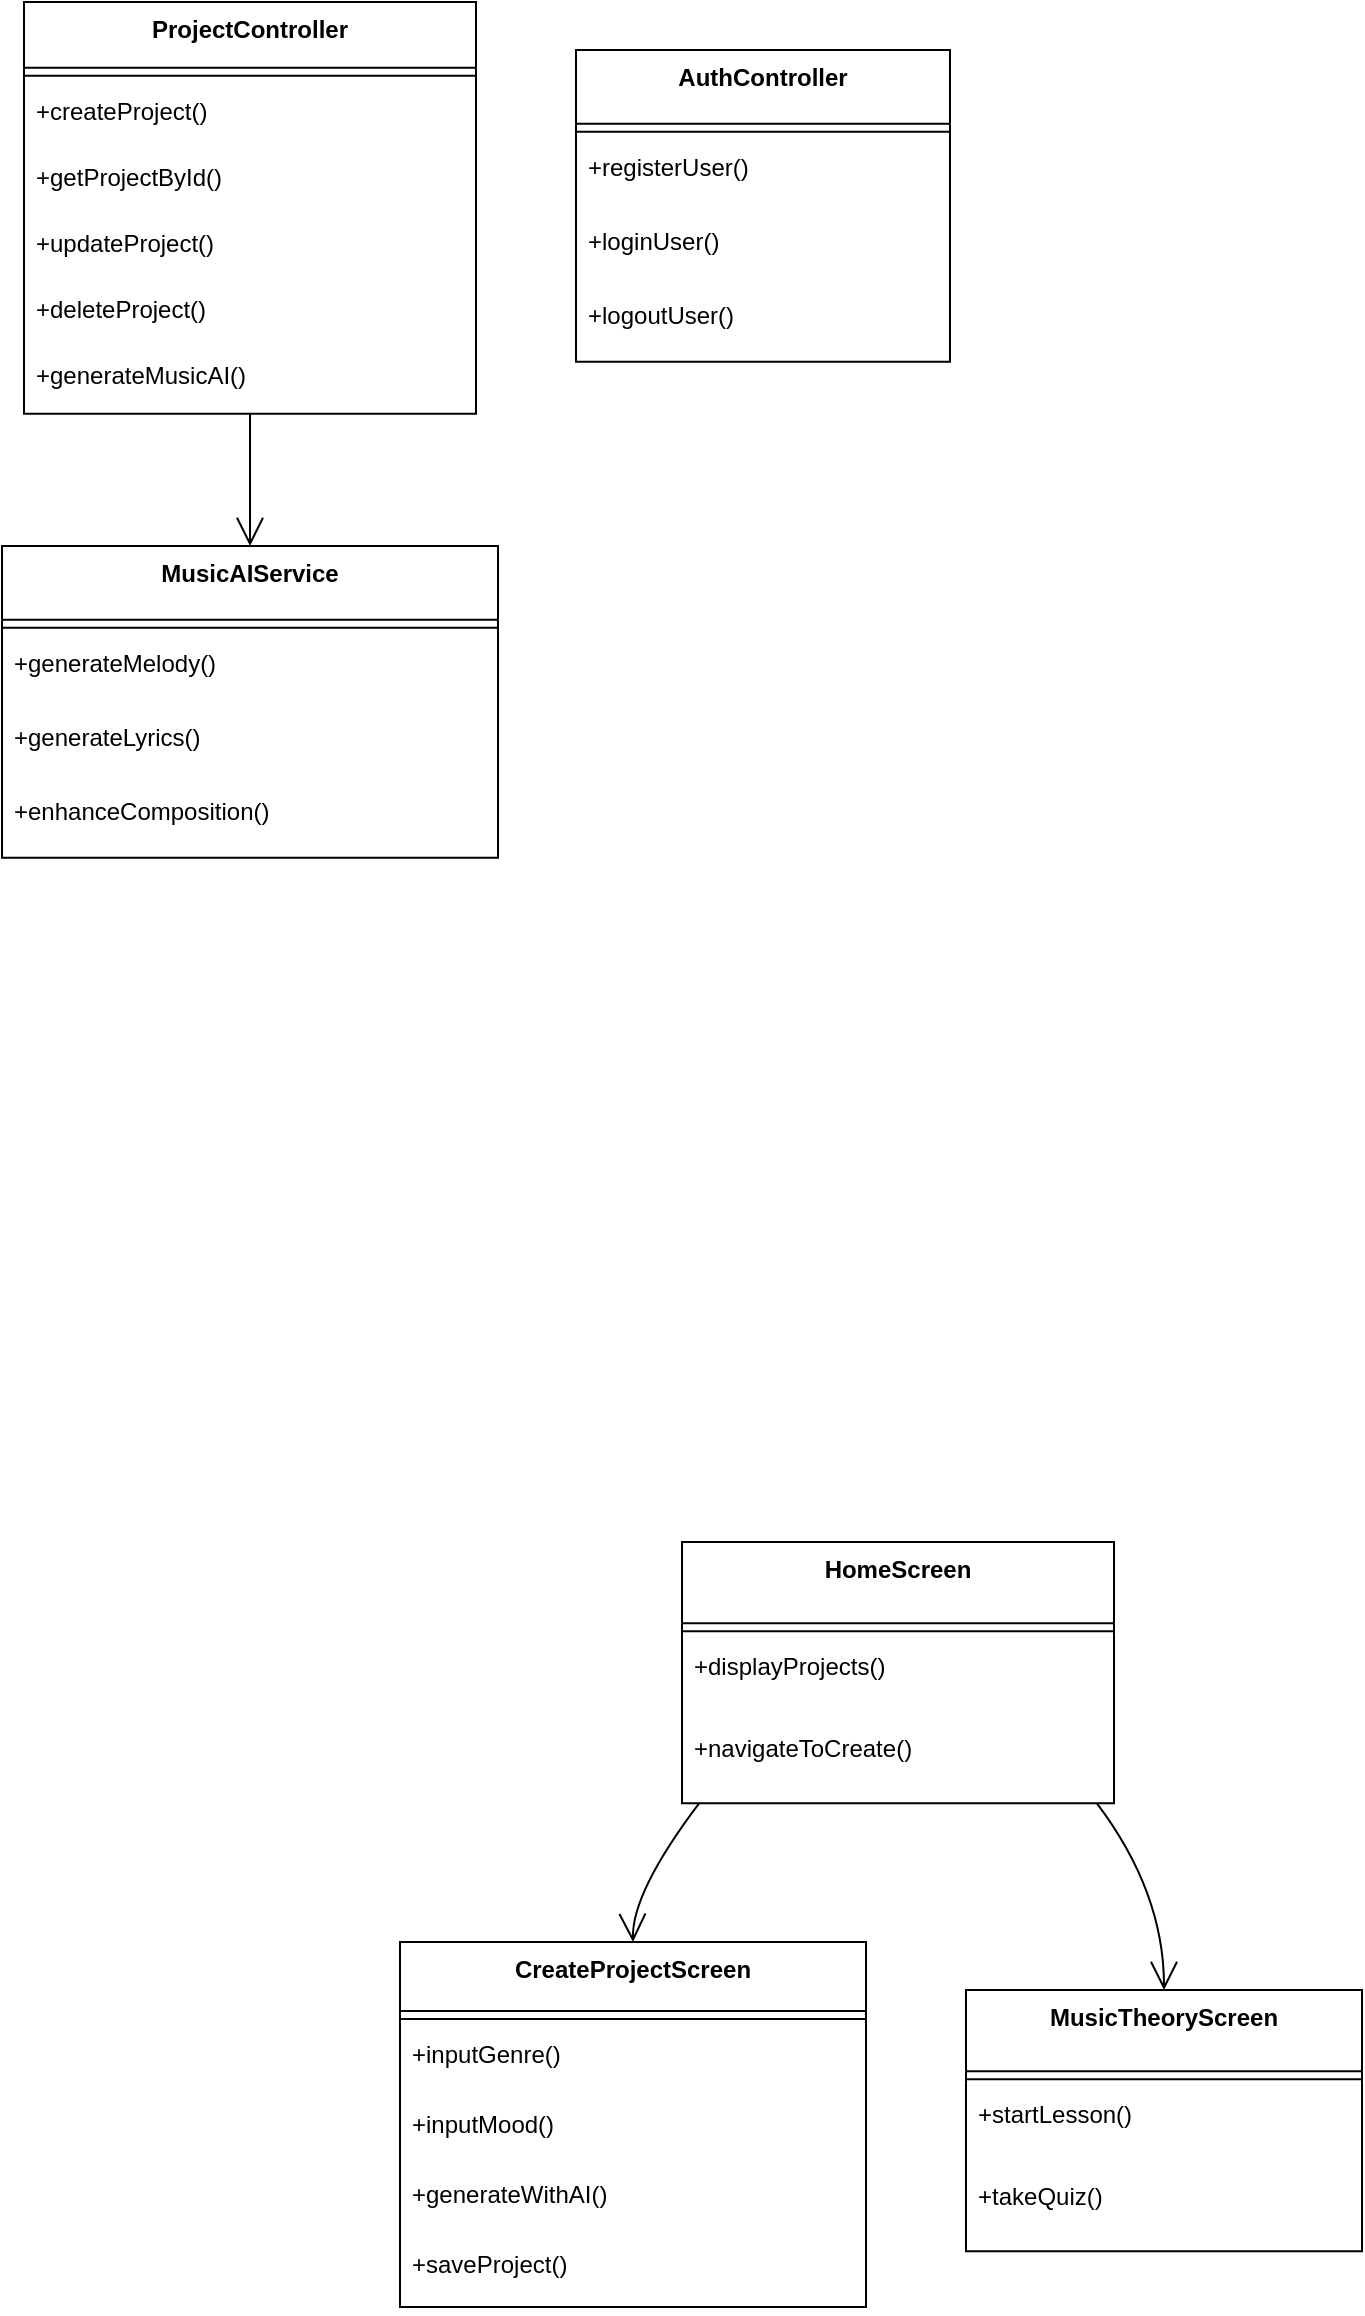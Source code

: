 <mxfile version="26.2.8">
  <diagram name="Page-1" id="rzBEN1SAtDUT0HIzxQVw">
    <mxGraphModel dx="1188" dy="-1499" grid="1" gridSize="10" guides="1" tooltips="1" connect="1" arrows="1" fold="1" page="1" pageScale="1" pageWidth="850" pageHeight="1100" math="0" shadow="0">
      <root>
        <mxCell id="0" />
        <mxCell id="1" parent="0" />
        <mxCell id="juekC3_RBMMEX_5VpmDY-1" value="ProjectController" style="swimlane;fontStyle=1;align=center;verticalAlign=top;childLayout=stackLayout;horizontal=1;startSize=32.923;horizontalStack=0;resizeParent=1;resizeParentMax=0;resizeLast=0;collapsible=0;marginBottom=0;" vertex="1" parent="1">
          <mxGeometry x="61" y="2630" width="226" height="205.923" as="geometry" />
        </mxCell>
        <mxCell id="juekC3_RBMMEX_5VpmDY-2" style="line;strokeWidth=1;fillColor=none;align=left;verticalAlign=middle;spacingTop=-1;spacingLeft=3;spacingRight=3;rotatable=0;labelPosition=right;points=[];portConstraint=eastwest;strokeColor=inherit;" vertex="1" parent="juekC3_RBMMEX_5VpmDY-1">
          <mxGeometry y="32.923" width="226" height="8" as="geometry" />
        </mxCell>
        <mxCell id="juekC3_RBMMEX_5VpmDY-3" value="+createProject()" style="text;strokeColor=none;fillColor=none;align=left;verticalAlign=top;spacingLeft=4;spacingRight=4;overflow=hidden;rotatable=0;points=[[0,0.5],[1,0.5]];portConstraint=eastwest;" vertex="1" parent="juekC3_RBMMEX_5VpmDY-1">
          <mxGeometry y="40.923" width="226" height="33" as="geometry" />
        </mxCell>
        <mxCell id="juekC3_RBMMEX_5VpmDY-4" value="+getProjectById()" style="text;strokeColor=none;fillColor=none;align=left;verticalAlign=top;spacingLeft=4;spacingRight=4;overflow=hidden;rotatable=0;points=[[0,0.5],[1,0.5]];portConstraint=eastwest;" vertex="1" parent="juekC3_RBMMEX_5VpmDY-1">
          <mxGeometry y="73.923" width="226" height="33" as="geometry" />
        </mxCell>
        <mxCell id="juekC3_RBMMEX_5VpmDY-5" value="+updateProject()" style="text;strokeColor=none;fillColor=none;align=left;verticalAlign=top;spacingLeft=4;spacingRight=4;overflow=hidden;rotatable=0;points=[[0,0.5],[1,0.5]];portConstraint=eastwest;" vertex="1" parent="juekC3_RBMMEX_5VpmDY-1">
          <mxGeometry y="106.923" width="226" height="33" as="geometry" />
        </mxCell>
        <mxCell id="juekC3_RBMMEX_5VpmDY-6" value="+deleteProject()" style="text;strokeColor=none;fillColor=none;align=left;verticalAlign=top;spacingLeft=4;spacingRight=4;overflow=hidden;rotatable=0;points=[[0,0.5],[1,0.5]];portConstraint=eastwest;" vertex="1" parent="juekC3_RBMMEX_5VpmDY-1">
          <mxGeometry y="139.923" width="226" height="33" as="geometry" />
        </mxCell>
        <mxCell id="juekC3_RBMMEX_5VpmDY-7" value="+generateMusicAI()" style="text;strokeColor=none;fillColor=none;align=left;verticalAlign=top;spacingLeft=4;spacingRight=4;overflow=hidden;rotatable=0;points=[[0,0.5],[1,0.5]];portConstraint=eastwest;" vertex="1" parent="juekC3_RBMMEX_5VpmDY-1">
          <mxGeometry y="172.923" width="226" height="33" as="geometry" />
        </mxCell>
        <mxCell id="juekC3_RBMMEX_5VpmDY-8" value="AuthController" style="swimlane;fontStyle=1;align=center;verticalAlign=top;childLayout=stackLayout;horizontal=1;startSize=36.889;horizontalStack=0;resizeParent=1;resizeParentMax=0;resizeLast=0;collapsible=0;marginBottom=0;" vertex="1" parent="1">
          <mxGeometry x="337" y="2654" width="187" height="155.889" as="geometry" />
        </mxCell>
        <mxCell id="juekC3_RBMMEX_5VpmDY-9" style="line;strokeWidth=1;fillColor=none;align=left;verticalAlign=middle;spacingTop=-1;spacingLeft=3;spacingRight=3;rotatable=0;labelPosition=right;points=[];portConstraint=eastwest;strokeColor=inherit;" vertex="1" parent="juekC3_RBMMEX_5VpmDY-8">
          <mxGeometry y="36.889" width="187" height="8" as="geometry" />
        </mxCell>
        <mxCell id="juekC3_RBMMEX_5VpmDY-10" value="+registerUser()" style="text;strokeColor=none;fillColor=none;align=left;verticalAlign=top;spacingLeft=4;spacingRight=4;overflow=hidden;rotatable=0;points=[[0,0.5],[1,0.5]];portConstraint=eastwest;" vertex="1" parent="juekC3_RBMMEX_5VpmDY-8">
          <mxGeometry y="44.889" width="187" height="37" as="geometry" />
        </mxCell>
        <mxCell id="juekC3_RBMMEX_5VpmDY-11" value="+loginUser()" style="text;strokeColor=none;fillColor=none;align=left;verticalAlign=top;spacingLeft=4;spacingRight=4;overflow=hidden;rotatable=0;points=[[0,0.5],[1,0.5]];portConstraint=eastwest;" vertex="1" parent="juekC3_RBMMEX_5VpmDY-8">
          <mxGeometry y="81.889" width="187" height="37" as="geometry" />
        </mxCell>
        <mxCell id="juekC3_RBMMEX_5VpmDY-12" value="+logoutUser()" style="text;strokeColor=none;fillColor=none;align=left;verticalAlign=top;spacingLeft=4;spacingRight=4;overflow=hidden;rotatable=0;points=[[0,0.5],[1,0.5]];portConstraint=eastwest;" vertex="1" parent="juekC3_RBMMEX_5VpmDY-8">
          <mxGeometry y="118.889" width="187" height="37" as="geometry" />
        </mxCell>
        <mxCell id="juekC3_RBMMEX_5VpmDY-13" value="MusicAIService" style="swimlane;fontStyle=1;align=center;verticalAlign=top;childLayout=stackLayout;horizontal=1;startSize=36.889;horizontalStack=0;resizeParent=1;resizeParentMax=0;resizeLast=0;collapsible=0;marginBottom=0;" vertex="1" parent="1">
          <mxGeometry x="50" y="2902" width="248" height="155.889" as="geometry" />
        </mxCell>
        <mxCell id="juekC3_RBMMEX_5VpmDY-14" style="line;strokeWidth=1;fillColor=none;align=left;verticalAlign=middle;spacingTop=-1;spacingLeft=3;spacingRight=3;rotatable=0;labelPosition=right;points=[];portConstraint=eastwest;strokeColor=inherit;" vertex="1" parent="juekC3_RBMMEX_5VpmDY-13">
          <mxGeometry y="36.889" width="248" height="8" as="geometry" />
        </mxCell>
        <mxCell id="juekC3_RBMMEX_5VpmDY-15" value="+generateMelody()" style="text;strokeColor=none;fillColor=none;align=left;verticalAlign=top;spacingLeft=4;spacingRight=4;overflow=hidden;rotatable=0;points=[[0,0.5],[1,0.5]];portConstraint=eastwest;" vertex="1" parent="juekC3_RBMMEX_5VpmDY-13">
          <mxGeometry y="44.889" width="248" height="37" as="geometry" />
        </mxCell>
        <mxCell id="juekC3_RBMMEX_5VpmDY-16" value="+generateLyrics()" style="text;strokeColor=none;fillColor=none;align=left;verticalAlign=top;spacingLeft=4;spacingRight=4;overflow=hidden;rotatable=0;points=[[0,0.5],[1,0.5]];portConstraint=eastwest;" vertex="1" parent="juekC3_RBMMEX_5VpmDY-13">
          <mxGeometry y="81.889" width="248" height="37" as="geometry" />
        </mxCell>
        <mxCell id="juekC3_RBMMEX_5VpmDY-17" value="+enhanceComposition()" style="text;strokeColor=none;fillColor=none;align=left;verticalAlign=top;spacingLeft=4;spacingRight=4;overflow=hidden;rotatable=0;points=[[0,0.5],[1,0.5]];portConstraint=eastwest;" vertex="1" parent="juekC3_RBMMEX_5VpmDY-13">
          <mxGeometry y="118.889" width="248" height="37" as="geometry" />
        </mxCell>
        <mxCell id="juekC3_RBMMEX_5VpmDY-18" value="" style="curved=1;startArrow=none;endArrow=open;endSize=12;exitX=0.5;exitY=1;entryX=0.5;entryY=0;rounded=0;" edge="1" parent="1" source="juekC3_RBMMEX_5VpmDY-1" target="juekC3_RBMMEX_5VpmDY-13">
          <mxGeometry relative="1" as="geometry">
            <Array as="points" />
          </mxGeometry>
        </mxCell>
        <mxCell id="juekC3_RBMMEX_5VpmDY-19" value="HomeScreen" style="swimlane;fontStyle=1;align=center;verticalAlign=top;childLayout=stackLayout;horizontal=1;startSize=40.571;horizontalStack=0;resizeParent=1;resizeParentMax=0;resizeLast=0;collapsible=0;marginBottom=0;" vertex="1" parent="1">
          <mxGeometry x="390" y="3400" width="216" height="130.571" as="geometry" />
        </mxCell>
        <mxCell id="juekC3_RBMMEX_5VpmDY-20" style="line;strokeWidth=1;fillColor=none;align=left;verticalAlign=middle;spacingTop=-1;spacingLeft=3;spacingRight=3;rotatable=0;labelPosition=right;points=[];portConstraint=eastwest;strokeColor=inherit;" vertex="1" parent="juekC3_RBMMEX_5VpmDY-19">
          <mxGeometry y="40.571" width="216" height="8" as="geometry" />
        </mxCell>
        <mxCell id="juekC3_RBMMEX_5VpmDY-21" value="+displayProjects()" style="text;strokeColor=none;fillColor=none;align=left;verticalAlign=top;spacingLeft=4;spacingRight=4;overflow=hidden;rotatable=0;points=[[0,0.5],[1,0.5]];portConstraint=eastwest;" vertex="1" parent="juekC3_RBMMEX_5VpmDY-19">
          <mxGeometry y="48.571" width="216" height="41" as="geometry" />
        </mxCell>
        <mxCell id="juekC3_RBMMEX_5VpmDY-22" value="+navigateToCreate()" style="text;strokeColor=none;fillColor=none;align=left;verticalAlign=top;spacingLeft=4;spacingRight=4;overflow=hidden;rotatable=0;points=[[0,0.5],[1,0.5]];portConstraint=eastwest;" vertex="1" parent="juekC3_RBMMEX_5VpmDY-19">
          <mxGeometry y="89.571" width="216" height="41" as="geometry" />
        </mxCell>
        <mxCell id="juekC3_RBMMEX_5VpmDY-23" value="CreateProjectScreen" style="swimlane;fontStyle=1;align=center;verticalAlign=top;childLayout=stackLayout;horizontal=1;startSize=34.545;horizontalStack=0;resizeParent=1;resizeParentMax=0;resizeLast=0;collapsible=0;marginBottom=0;" vertex="1" parent="1">
          <mxGeometry x="249" y="3600" width="233" height="182.545" as="geometry" />
        </mxCell>
        <mxCell id="juekC3_RBMMEX_5VpmDY-24" style="line;strokeWidth=1;fillColor=none;align=left;verticalAlign=middle;spacingTop=-1;spacingLeft=3;spacingRight=3;rotatable=0;labelPosition=right;points=[];portConstraint=eastwest;strokeColor=inherit;" vertex="1" parent="juekC3_RBMMEX_5VpmDY-23">
          <mxGeometry y="34.545" width="233" height="8" as="geometry" />
        </mxCell>
        <mxCell id="juekC3_RBMMEX_5VpmDY-25" value="+inputGenre()" style="text;strokeColor=none;fillColor=none;align=left;verticalAlign=top;spacingLeft=4;spacingRight=4;overflow=hidden;rotatable=0;points=[[0,0.5],[1,0.5]];portConstraint=eastwest;" vertex="1" parent="juekC3_RBMMEX_5VpmDY-23">
          <mxGeometry y="42.545" width="233" height="35" as="geometry" />
        </mxCell>
        <mxCell id="juekC3_RBMMEX_5VpmDY-26" value="+inputMood()" style="text;strokeColor=none;fillColor=none;align=left;verticalAlign=top;spacingLeft=4;spacingRight=4;overflow=hidden;rotatable=0;points=[[0,0.5],[1,0.5]];portConstraint=eastwest;" vertex="1" parent="juekC3_RBMMEX_5VpmDY-23">
          <mxGeometry y="77.545" width="233" height="35" as="geometry" />
        </mxCell>
        <mxCell id="juekC3_RBMMEX_5VpmDY-27" value="+generateWithAI()" style="text;strokeColor=none;fillColor=none;align=left;verticalAlign=top;spacingLeft=4;spacingRight=4;overflow=hidden;rotatable=0;points=[[0,0.5],[1,0.5]];portConstraint=eastwest;" vertex="1" parent="juekC3_RBMMEX_5VpmDY-23">
          <mxGeometry y="112.545" width="233" height="35" as="geometry" />
        </mxCell>
        <mxCell id="juekC3_RBMMEX_5VpmDY-28" value="+saveProject()" style="text;strokeColor=none;fillColor=none;align=left;verticalAlign=top;spacingLeft=4;spacingRight=4;overflow=hidden;rotatable=0;points=[[0,0.5],[1,0.5]];portConstraint=eastwest;" vertex="1" parent="juekC3_RBMMEX_5VpmDY-23">
          <mxGeometry y="147.545" width="233" height="35" as="geometry" />
        </mxCell>
        <mxCell id="juekC3_RBMMEX_5VpmDY-29" value="MusicTheoryScreen" style="swimlane;fontStyle=1;align=center;verticalAlign=top;childLayout=stackLayout;horizontal=1;startSize=40.571;horizontalStack=0;resizeParent=1;resizeParentMax=0;resizeLast=0;collapsible=0;marginBottom=0;" vertex="1" parent="1">
          <mxGeometry x="532" y="3624" width="198" height="130.571" as="geometry" />
        </mxCell>
        <mxCell id="juekC3_RBMMEX_5VpmDY-30" style="line;strokeWidth=1;fillColor=none;align=left;verticalAlign=middle;spacingTop=-1;spacingLeft=3;spacingRight=3;rotatable=0;labelPosition=right;points=[];portConstraint=eastwest;strokeColor=inherit;" vertex="1" parent="juekC3_RBMMEX_5VpmDY-29">
          <mxGeometry y="40.571" width="198" height="8" as="geometry" />
        </mxCell>
        <mxCell id="juekC3_RBMMEX_5VpmDY-31" value="+startLesson()" style="text;strokeColor=none;fillColor=none;align=left;verticalAlign=top;spacingLeft=4;spacingRight=4;overflow=hidden;rotatable=0;points=[[0,0.5],[1,0.5]];portConstraint=eastwest;" vertex="1" parent="juekC3_RBMMEX_5VpmDY-29">
          <mxGeometry y="48.571" width="198" height="41" as="geometry" />
        </mxCell>
        <mxCell id="juekC3_RBMMEX_5VpmDY-32" value="+takeQuiz()" style="text;strokeColor=none;fillColor=none;align=left;verticalAlign=top;spacingLeft=4;spacingRight=4;overflow=hidden;rotatable=0;points=[[0,0.5],[1,0.5]];portConstraint=eastwest;" vertex="1" parent="juekC3_RBMMEX_5VpmDY-29">
          <mxGeometry y="89.571" width="198" height="41" as="geometry" />
        </mxCell>
        <mxCell id="juekC3_RBMMEX_5VpmDY-33" value="" style="curved=1;startArrow=none;endArrow=open;endSize=12;exitX=0.04;exitY=1;entryX=0.5;entryY=0;rounded=0;" edge="1" parent="1" source="juekC3_RBMMEX_5VpmDY-19" target="juekC3_RBMMEX_5VpmDY-23">
          <mxGeometry relative="1" as="geometry">
            <Array as="points">
              <mxPoint x="365" y="3575" />
            </Array>
          </mxGeometry>
        </mxCell>
        <mxCell id="juekC3_RBMMEX_5VpmDY-34" value="" style="curved=1;startArrow=none;endArrow=open;endSize=12;exitX=0.96;exitY=1;entryX=0.5;entryY=0;rounded=0;" edge="1" parent="1" source="juekC3_RBMMEX_5VpmDY-19" target="juekC3_RBMMEX_5VpmDY-29">
          <mxGeometry relative="1" as="geometry">
            <Array as="points">
              <mxPoint x="631" y="3575" />
            </Array>
          </mxGeometry>
        </mxCell>
      </root>
    </mxGraphModel>
  </diagram>
</mxfile>
